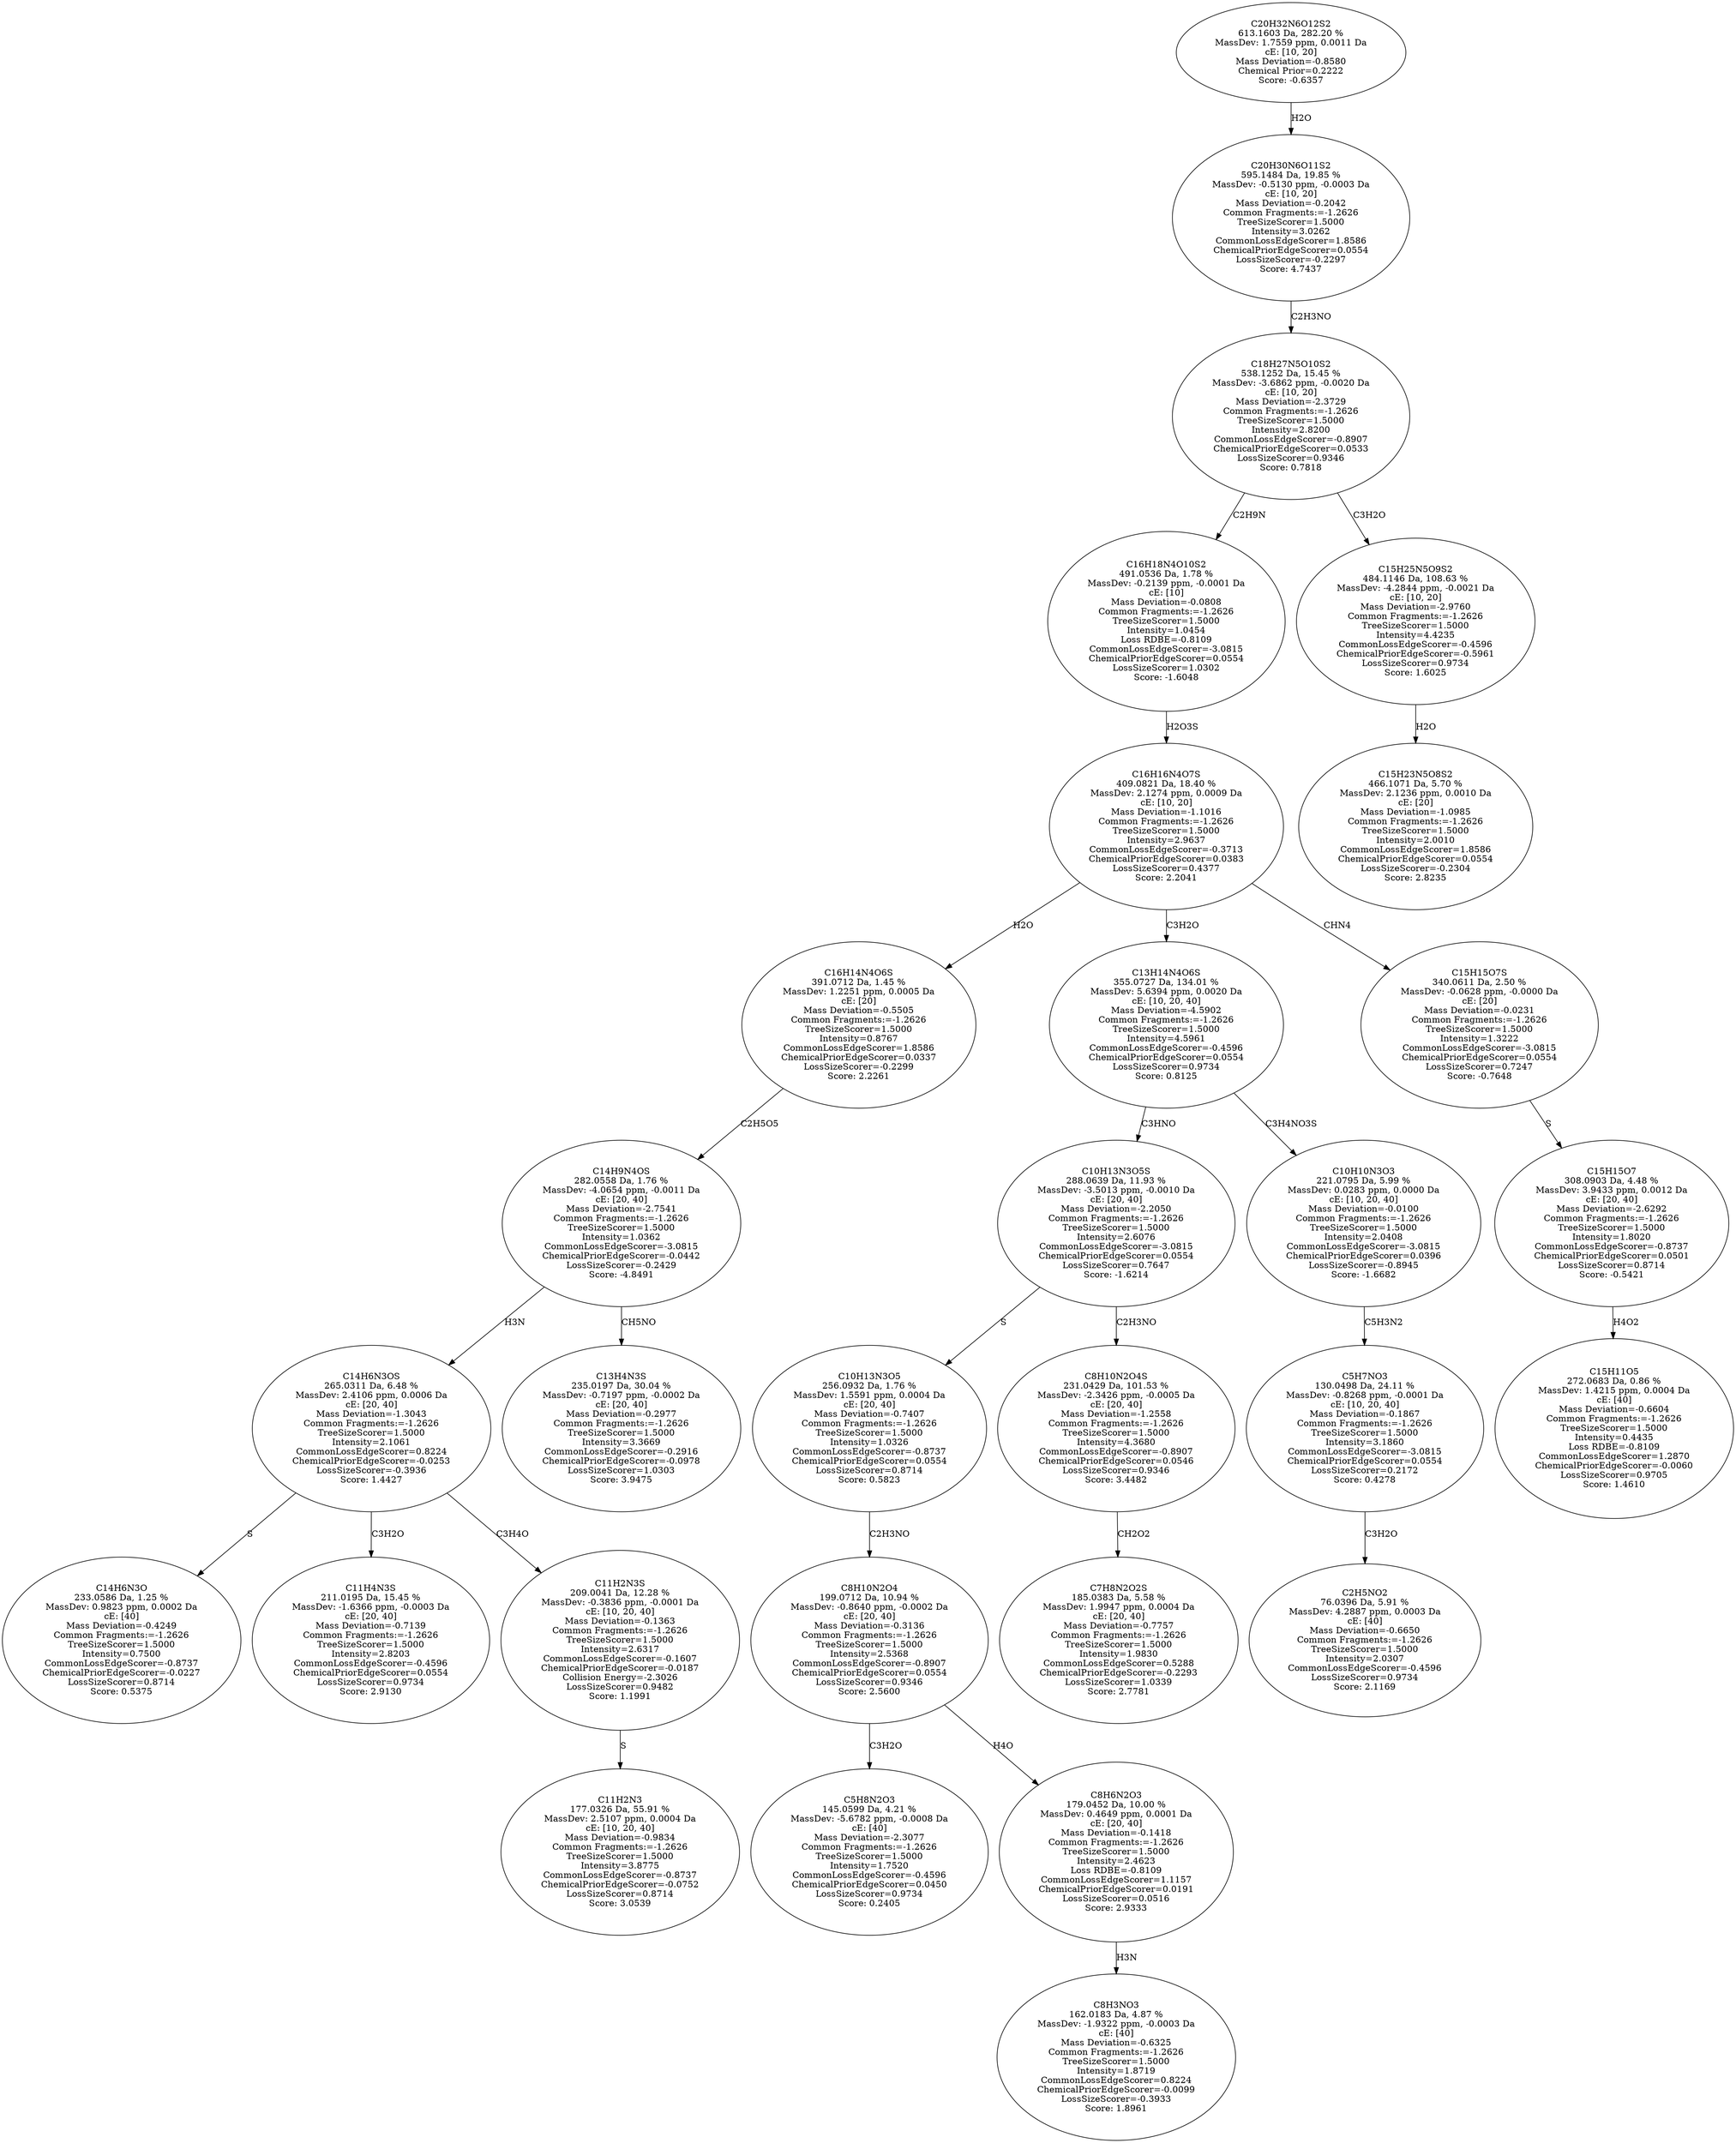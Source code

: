 strict digraph {
v1 [label="C14H6N3O\n233.0586 Da, 1.25 %\nMassDev: 0.9823 ppm, 0.0002 Da\ncE: [40]\nMass Deviation=-0.4249\nCommon Fragments:=-1.2626\nTreeSizeScorer=1.5000\nIntensity=0.7500\nCommonLossEdgeScorer=-0.8737\nChemicalPriorEdgeScorer=-0.0227\nLossSizeScorer=0.8714\nScore: 0.5375"];
v2 [label="C11H4N3S\n211.0195 Da, 15.45 %\nMassDev: -1.6366 ppm, -0.0003 Da\ncE: [20, 40]\nMass Deviation=-0.7139\nCommon Fragments:=-1.2626\nTreeSizeScorer=1.5000\nIntensity=2.8203\nCommonLossEdgeScorer=-0.4596\nChemicalPriorEdgeScorer=0.0554\nLossSizeScorer=0.9734\nScore: 2.9130"];
v3 [label="C11H2N3\n177.0326 Da, 55.91 %\nMassDev: 2.5107 ppm, 0.0004 Da\ncE: [10, 20, 40]\nMass Deviation=-0.9834\nCommon Fragments:=-1.2626\nTreeSizeScorer=1.5000\nIntensity=3.8775\nCommonLossEdgeScorer=-0.8737\nChemicalPriorEdgeScorer=-0.0752\nLossSizeScorer=0.8714\nScore: 3.0539"];
v4 [label="C11H2N3S\n209.0041 Da, 12.28 %\nMassDev: -0.3836 ppm, -0.0001 Da\ncE: [10, 20, 40]\nMass Deviation=-0.1363\nCommon Fragments:=-1.2626\nTreeSizeScorer=1.5000\nIntensity=2.6317\nCommonLossEdgeScorer=-0.1607\nChemicalPriorEdgeScorer=-0.0187\nCollision Energy=-2.3026\nLossSizeScorer=0.9482\nScore: 1.1991"];
v5 [label="C14H6N3OS\n265.0311 Da, 6.48 %\nMassDev: 2.4106 ppm, 0.0006 Da\ncE: [20, 40]\nMass Deviation=-1.3043\nCommon Fragments:=-1.2626\nTreeSizeScorer=1.5000\nIntensity=2.1061\nCommonLossEdgeScorer=0.8224\nChemicalPriorEdgeScorer=-0.0253\nLossSizeScorer=-0.3936\nScore: 1.4427"];
v6 [label="C13H4N3S\n235.0197 Da, 30.04 %\nMassDev: -0.7197 ppm, -0.0002 Da\ncE: [20, 40]\nMass Deviation=-0.2977\nCommon Fragments:=-1.2626\nTreeSizeScorer=1.5000\nIntensity=3.3669\nCommonLossEdgeScorer=-0.2916\nChemicalPriorEdgeScorer=-0.0978\nLossSizeScorer=1.0303\nScore: 3.9475"];
v7 [label="C14H9N4OS\n282.0558 Da, 1.76 %\nMassDev: -4.0654 ppm, -0.0011 Da\ncE: [20, 40]\nMass Deviation=-2.7541\nCommon Fragments:=-1.2626\nTreeSizeScorer=1.5000\nIntensity=1.0362\nCommonLossEdgeScorer=-3.0815\nChemicalPriorEdgeScorer=-0.0442\nLossSizeScorer=-0.2429\nScore: -4.8491"];
v8 [label="C16H14N4O6S\n391.0712 Da, 1.45 %\nMassDev: 1.2251 ppm, 0.0005 Da\ncE: [20]\nMass Deviation=-0.5505\nCommon Fragments:=-1.2626\nTreeSizeScorer=1.5000\nIntensity=0.8767\nCommonLossEdgeScorer=1.8586\nChemicalPriorEdgeScorer=0.0337\nLossSizeScorer=-0.2299\nScore: 2.2261"];
v9 [label="C5H8N2O3\n145.0599 Da, 4.21 %\nMassDev: -5.6782 ppm, -0.0008 Da\ncE: [40]\nMass Deviation=-2.3077\nCommon Fragments:=-1.2626\nTreeSizeScorer=1.5000\nIntensity=1.7520\nCommonLossEdgeScorer=-0.4596\nChemicalPriorEdgeScorer=0.0450\nLossSizeScorer=0.9734\nScore: 0.2405"];
v10 [label="C8H3NO3\n162.0183 Da, 4.87 %\nMassDev: -1.9322 ppm, -0.0003 Da\ncE: [40]\nMass Deviation=-0.6325\nCommon Fragments:=-1.2626\nTreeSizeScorer=1.5000\nIntensity=1.8719\nCommonLossEdgeScorer=0.8224\nChemicalPriorEdgeScorer=-0.0099\nLossSizeScorer=-0.3933\nScore: 1.8961"];
v11 [label="C8H6N2O3\n179.0452 Da, 10.00 %\nMassDev: 0.4649 ppm, 0.0001 Da\ncE: [20, 40]\nMass Deviation=-0.1418\nCommon Fragments:=-1.2626\nTreeSizeScorer=1.5000\nIntensity=2.4623\nLoss RDBE=-0.8109\nCommonLossEdgeScorer=1.1157\nChemicalPriorEdgeScorer=0.0191\nLossSizeScorer=0.0516\nScore: 2.9333"];
v12 [label="C8H10N2O4\n199.0712 Da, 10.94 %\nMassDev: -0.8640 ppm, -0.0002 Da\ncE: [20, 40]\nMass Deviation=-0.3136\nCommon Fragments:=-1.2626\nTreeSizeScorer=1.5000\nIntensity=2.5368\nCommonLossEdgeScorer=-0.8907\nChemicalPriorEdgeScorer=0.0554\nLossSizeScorer=0.9346\nScore: 2.5600"];
v13 [label="C10H13N3O5\n256.0932 Da, 1.76 %\nMassDev: 1.5591 ppm, 0.0004 Da\ncE: [20, 40]\nMass Deviation=-0.7407\nCommon Fragments:=-1.2626\nTreeSizeScorer=1.5000\nIntensity=1.0326\nCommonLossEdgeScorer=-0.8737\nChemicalPriorEdgeScorer=0.0554\nLossSizeScorer=0.8714\nScore: 0.5823"];
v14 [label="C7H8N2O2S\n185.0383 Da, 5.58 %\nMassDev: 1.9947 ppm, 0.0004 Da\ncE: [20, 40]\nMass Deviation=-0.7757\nCommon Fragments:=-1.2626\nTreeSizeScorer=1.5000\nIntensity=1.9830\nCommonLossEdgeScorer=0.5288\nChemicalPriorEdgeScorer=-0.2293\nLossSizeScorer=1.0339\nScore: 2.7781"];
v15 [label="C8H10N2O4S\n231.0429 Da, 101.53 %\nMassDev: -2.3426 ppm, -0.0005 Da\ncE: [20, 40]\nMass Deviation=-1.2558\nCommon Fragments:=-1.2626\nTreeSizeScorer=1.5000\nIntensity=4.3680\nCommonLossEdgeScorer=-0.8907\nChemicalPriorEdgeScorer=0.0546\nLossSizeScorer=0.9346\nScore: 3.4482"];
v16 [label="C10H13N3O5S\n288.0639 Da, 11.93 %\nMassDev: -3.5013 ppm, -0.0010 Da\ncE: [20, 40]\nMass Deviation=-2.2050\nCommon Fragments:=-1.2626\nTreeSizeScorer=1.5000\nIntensity=2.6076\nCommonLossEdgeScorer=-3.0815\nChemicalPriorEdgeScorer=0.0554\nLossSizeScorer=0.7647\nScore: -1.6214"];
v17 [label="C2H5NO2\n76.0396 Da, 5.91 %\nMassDev: 4.2887 ppm, 0.0003 Da\ncE: [40]\nMass Deviation=-0.6650\nCommon Fragments:=-1.2626\nTreeSizeScorer=1.5000\nIntensity=2.0307\nCommonLossEdgeScorer=-0.4596\nLossSizeScorer=0.9734\nScore: 2.1169"];
v18 [label="C5H7NO3\n130.0498 Da, 24.11 %\nMassDev: -0.8268 ppm, -0.0001 Da\ncE: [10, 20, 40]\nMass Deviation=-0.1867\nCommon Fragments:=-1.2626\nTreeSizeScorer=1.5000\nIntensity=3.1860\nCommonLossEdgeScorer=-3.0815\nChemicalPriorEdgeScorer=0.0554\nLossSizeScorer=0.2172\nScore: 0.4278"];
v19 [label="C10H10N3O3\n221.0795 Da, 5.99 %\nMassDev: 0.0283 ppm, 0.0000 Da\ncE: [10, 20, 40]\nMass Deviation=-0.0100\nCommon Fragments:=-1.2626\nTreeSizeScorer=1.5000\nIntensity=2.0408\nCommonLossEdgeScorer=-3.0815\nChemicalPriorEdgeScorer=0.0396\nLossSizeScorer=-0.8945\nScore: -1.6682"];
v20 [label="C13H14N4O6S\n355.0727 Da, 134.01 %\nMassDev: 5.6394 ppm, 0.0020 Da\ncE: [10, 20, 40]\nMass Deviation=-4.5902\nCommon Fragments:=-1.2626\nTreeSizeScorer=1.5000\nIntensity=4.5961\nCommonLossEdgeScorer=-0.4596\nChemicalPriorEdgeScorer=0.0554\nLossSizeScorer=0.9734\nScore: 0.8125"];
v21 [label="C15H11O5\n272.0683 Da, 0.86 %\nMassDev: 1.4215 ppm, 0.0004 Da\ncE: [40]\nMass Deviation=-0.6604\nCommon Fragments:=-1.2626\nTreeSizeScorer=1.5000\nIntensity=0.4435\nLoss RDBE=-0.8109\nCommonLossEdgeScorer=1.2870\nChemicalPriorEdgeScorer=-0.0060\nLossSizeScorer=0.9705\nScore: 1.4610"];
v22 [label="C15H15O7\n308.0903 Da, 4.48 %\nMassDev: 3.9433 ppm, 0.0012 Da\ncE: [20, 40]\nMass Deviation=-2.6292\nCommon Fragments:=-1.2626\nTreeSizeScorer=1.5000\nIntensity=1.8020\nCommonLossEdgeScorer=-0.8737\nChemicalPriorEdgeScorer=0.0501\nLossSizeScorer=0.8714\nScore: -0.5421"];
v23 [label="C15H15O7S\n340.0611 Da, 2.50 %\nMassDev: -0.0628 ppm, -0.0000 Da\ncE: [20]\nMass Deviation=-0.0231\nCommon Fragments:=-1.2626\nTreeSizeScorer=1.5000\nIntensity=1.3222\nCommonLossEdgeScorer=-3.0815\nChemicalPriorEdgeScorer=0.0554\nLossSizeScorer=0.7247\nScore: -0.7648"];
v24 [label="C16H16N4O7S\n409.0821 Da, 18.40 %\nMassDev: 2.1274 ppm, 0.0009 Da\ncE: [10, 20]\nMass Deviation=-1.1016\nCommon Fragments:=-1.2626\nTreeSizeScorer=1.5000\nIntensity=2.9637\nCommonLossEdgeScorer=-0.3713\nChemicalPriorEdgeScorer=0.0383\nLossSizeScorer=0.4377\nScore: 2.2041"];
v25 [label="C16H18N4O10S2\n491.0536 Da, 1.78 %\nMassDev: -0.2139 ppm, -0.0001 Da\ncE: [10]\nMass Deviation=-0.0808\nCommon Fragments:=-1.2626\nTreeSizeScorer=1.5000\nIntensity=1.0454\nLoss RDBE=-0.8109\nCommonLossEdgeScorer=-3.0815\nChemicalPriorEdgeScorer=0.0554\nLossSizeScorer=1.0302\nScore: -1.6048"];
v26 [label="C15H23N5O8S2\n466.1071 Da, 5.70 %\nMassDev: 2.1236 ppm, 0.0010 Da\ncE: [20]\nMass Deviation=-1.0985\nCommon Fragments:=-1.2626\nTreeSizeScorer=1.5000\nIntensity=2.0010\nCommonLossEdgeScorer=1.8586\nChemicalPriorEdgeScorer=0.0554\nLossSizeScorer=-0.2304\nScore: 2.8235"];
v27 [label="C15H25N5O9S2\n484.1146 Da, 108.63 %\nMassDev: -4.2844 ppm, -0.0021 Da\ncE: [10, 20]\nMass Deviation=-2.9760\nCommon Fragments:=-1.2626\nTreeSizeScorer=1.5000\nIntensity=4.4235\nCommonLossEdgeScorer=-0.4596\nChemicalPriorEdgeScorer=-0.5961\nLossSizeScorer=0.9734\nScore: 1.6025"];
v28 [label="C18H27N5O10S2\n538.1252 Da, 15.45 %\nMassDev: -3.6862 ppm, -0.0020 Da\ncE: [10, 20]\nMass Deviation=-2.3729\nCommon Fragments:=-1.2626\nTreeSizeScorer=1.5000\nIntensity=2.8200\nCommonLossEdgeScorer=-0.8907\nChemicalPriorEdgeScorer=0.0533\nLossSizeScorer=0.9346\nScore: 0.7818"];
v29 [label="C20H30N6O11S2\n595.1484 Da, 19.85 %\nMassDev: -0.5130 ppm, -0.0003 Da\ncE: [10, 20]\nMass Deviation=-0.2042\nCommon Fragments:=-1.2626\nTreeSizeScorer=1.5000\nIntensity=3.0262\nCommonLossEdgeScorer=1.8586\nChemicalPriorEdgeScorer=0.0554\nLossSizeScorer=-0.2297\nScore: 4.7437"];
v30 [label="C20H32N6O12S2\n613.1603 Da, 282.20 %\nMassDev: 1.7559 ppm, 0.0011 Da\ncE: [10, 20]\nMass Deviation=-0.8580\nChemical Prior=0.2222\nScore: -0.6357"];
v5 -> v1 [label="S"];
v5 -> v2 [label="C3H2O"];
v4 -> v3 [label="S"];
v5 -> v4 [label="C3H4O"];
v7 -> v5 [label="H3N"];
v7 -> v6 [label="CH5NO"];
v8 -> v7 [label="C2H5O5"];
v24 -> v8 [label="H2O"];
v12 -> v9 [label="C3H2O"];
v11 -> v10 [label="H3N"];
v12 -> v11 [label="H4O"];
v13 -> v12 [label="C2H3NO"];
v16 -> v13 [label="S"];
v15 -> v14 [label="CH2O2"];
v16 -> v15 [label="C2H3NO"];
v20 -> v16 [label="C3HNO"];
v18 -> v17 [label="C3H2O"];
v19 -> v18 [label="C5H3N2"];
v20 -> v19 [label="C3H4NO3S"];
v24 -> v20 [label="C3H2O"];
v22 -> v21 [label="H4O2"];
v23 -> v22 [label="S"];
v24 -> v23 [label="CHN4"];
v25 -> v24 [label="H2O3S"];
v28 -> v25 [label="C2H9N"];
v27 -> v26 [label="H2O"];
v28 -> v27 [label="C3H2O"];
v29 -> v28 [label="C2H3NO"];
v30 -> v29 [label="H2O"];
}